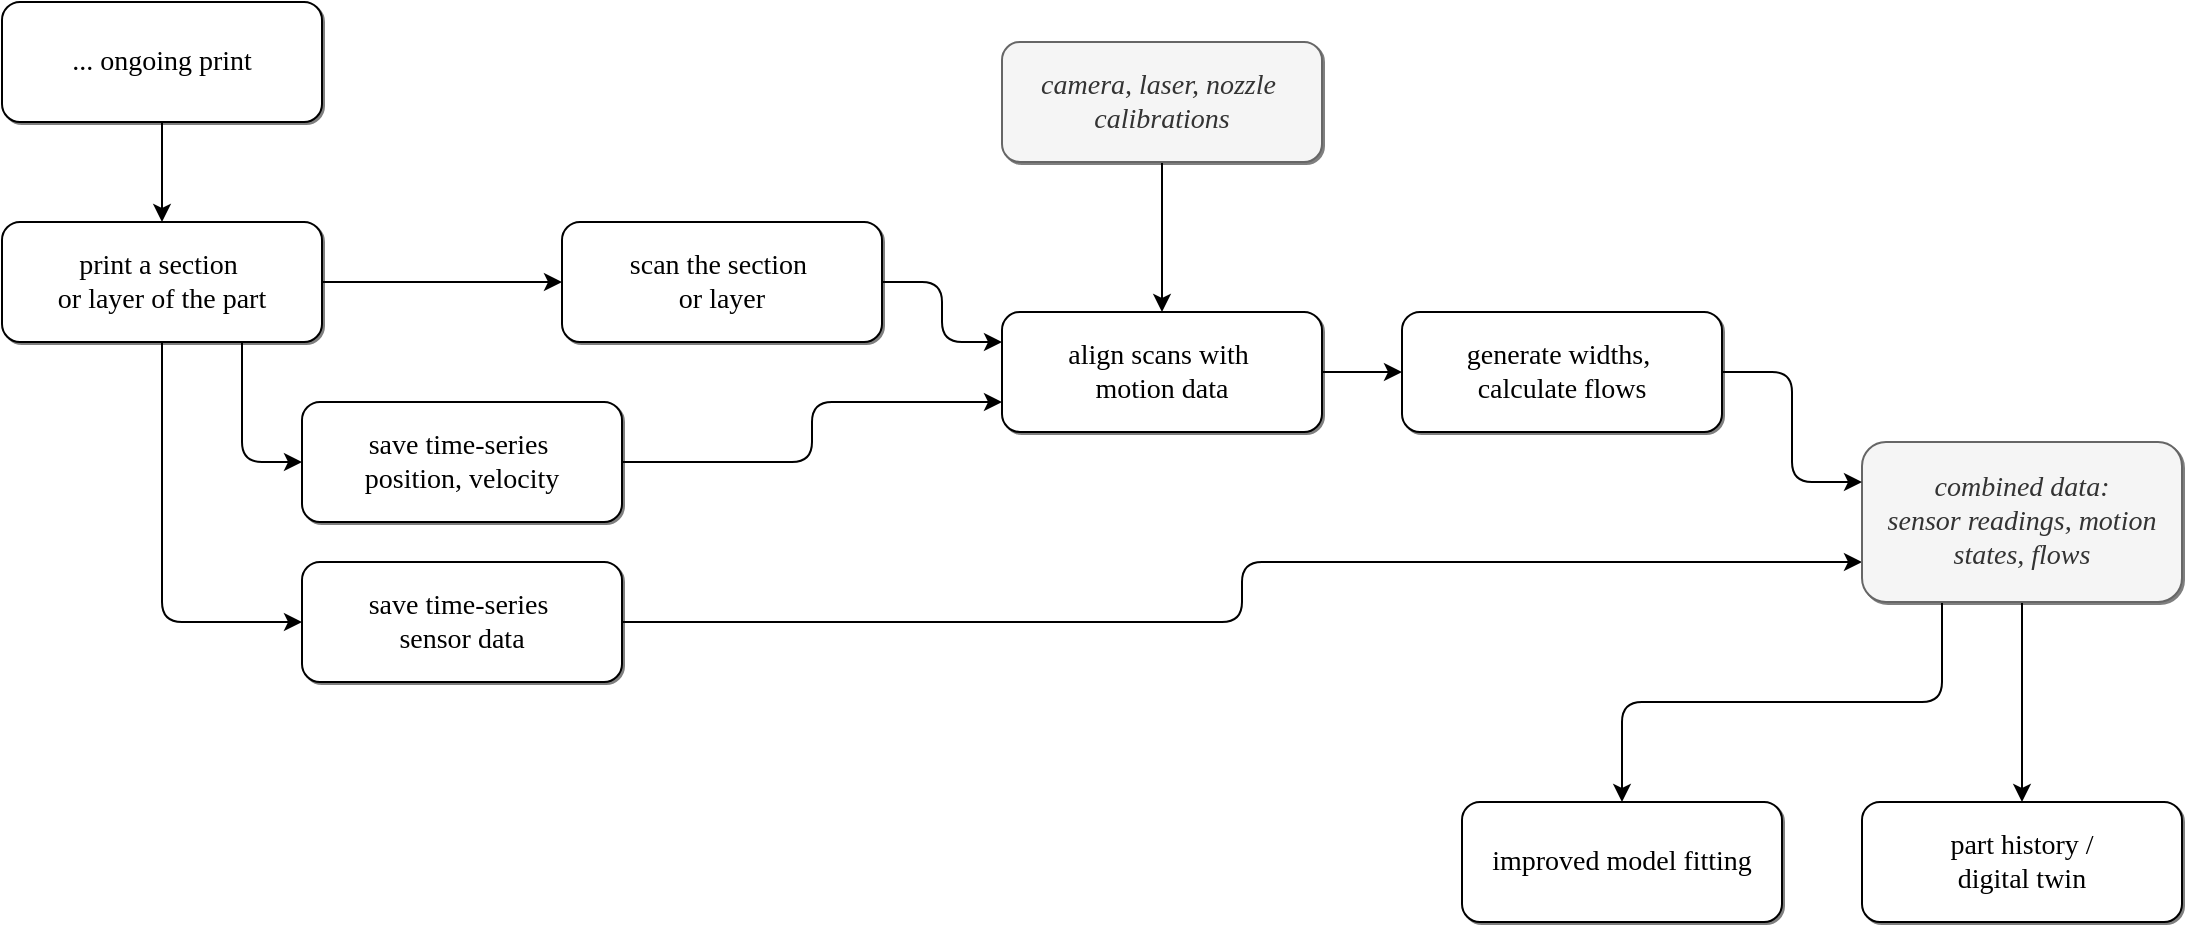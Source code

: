 <mxfile version="24.2.5" type="device">
  <diagram name="Page-1" id="ZDWTbA_Sev17Ivu9E_Sn">
    <mxGraphModel dx="1728" dy="997" grid="1" gridSize="10" guides="1" tooltips="1" connect="1" arrows="1" fold="1" page="1" pageScale="1" pageWidth="1600" pageHeight="900" math="0" shadow="0">
      <root>
        <mxCell id="0" />
        <mxCell id="1" parent="0" />
        <mxCell id="iujVMbT7PaKx_jRZkrUf-21" style="edgeStyle=orthogonalEdgeStyle;rounded=0;orthogonalLoop=1;jettySize=auto;html=1;exitX=1;exitY=0.5;exitDx=0;exitDy=0;entryX=0;entryY=0.5;entryDx=0;entryDy=0;" edge="1" parent="1" source="iujVMbT7PaKx_jRZkrUf-1" target="iujVMbT7PaKx_jRZkrUf-4">
          <mxGeometry relative="1" as="geometry" />
        </mxCell>
        <mxCell id="iujVMbT7PaKx_jRZkrUf-24" style="edgeStyle=orthogonalEdgeStyle;rounded=1;orthogonalLoop=1;jettySize=auto;html=1;exitX=0.75;exitY=1;exitDx=0;exitDy=0;entryX=0;entryY=0.5;entryDx=0;entryDy=0;curved=0;" edge="1" parent="1" source="iujVMbT7PaKx_jRZkrUf-1" target="iujVMbT7PaKx_jRZkrUf-7">
          <mxGeometry relative="1" as="geometry" />
        </mxCell>
        <mxCell id="iujVMbT7PaKx_jRZkrUf-25" style="edgeStyle=orthogonalEdgeStyle;rounded=1;orthogonalLoop=1;jettySize=auto;html=1;exitX=0.5;exitY=1;exitDx=0;exitDy=0;entryX=0;entryY=0.5;entryDx=0;entryDy=0;curved=0;" edge="1" parent="1" source="iujVMbT7PaKx_jRZkrUf-1" target="iujVMbT7PaKx_jRZkrUf-2">
          <mxGeometry relative="1" as="geometry" />
        </mxCell>
        <mxCell id="iujVMbT7PaKx_jRZkrUf-1" value="print a section&amp;nbsp;&lt;div&gt;&lt;span style=&quot;background-color: initial;&quot;&gt;or layer&amp;nbsp;&lt;/span&gt;&lt;span style=&quot;background-color: initial;&quot;&gt;of the part&lt;/span&gt;&lt;/div&gt;" style="rounded=1;whiteSpace=wrap;html=1;shadow=1;glass=0;shadowOpacity=50;shadowBlur=0;shadowOffsetX=1;shadowOffsetY=1;fontFamily=Times New Roman;fontSize=14;" vertex="1" parent="1">
          <mxGeometry x="80" y="160" width="160" height="60" as="geometry" />
        </mxCell>
        <mxCell id="iujVMbT7PaKx_jRZkrUf-31" style="edgeStyle=orthogonalEdgeStyle;rounded=1;orthogonalLoop=1;jettySize=auto;html=1;exitX=1;exitY=0.5;exitDx=0;exitDy=0;entryX=0;entryY=0.75;entryDx=0;entryDy=0;curved=0;" edge="1" parent="1" source="iujVMbT7PaKx_jRZkrUf-2" target="iujVMbT7PaKx_jRZkrUf-15">
          <mxGeometry relative="1" as="geometry" />
        </mxCell>
        <mxCell id="iujVMbT7PaKx_jRZkrUf-2" value="save time-series&amp;nbsp;&lt;div&gt;sensor data&lt;/div&gt;" style="rounded=1;whiteSpace=wrap;html=1;shadow=1;glass=0;shadowOpacity=50;shadowBlur=0;shadowOffsetX=1;shadowOffsetY=1;fontFamily=Times New Roman;fontSize=14;" vertex="1" parent="1">
          <mxGeometry x="230" y="330" width="160" height="60" as="geometry" />
        </mxCell>
        <mxCell id="iujVMbT7PaKx_jRZkrUf-35" style="edgeStyle=orthogonalEdgeStyle;rounded=1;orthogonalLoop=1;jettySize=auto;html=1;exitX=1;exitY=0.5;exitDx=0;exitDy=0;entryX=0;entryY=0.25;entryDx=0;entryDy=0;curved=0;" edge="1" parent="1" source="iujVMbT7PaKx_jRZkrUf-4" target="iujVMbT7PaKx_jRZkrUf-34">
          <mxGeometry relative="1" as="geometry" />
        </mxCell>
        <mxCell id="iujVMbT7PaKx_jRZkrUf-4" value="scan the section&amp;nbsp;&lt;div&gt;or layer&lt;/div&gt;" style="rounded=1;whiteSpace=wrap;html=1;shadow=1;glass=0;shadowOpacity=50;shadowBlur=0;shadowOffsetX=1;shadowOffsetY=1;fontFamily=Times New Roman;fontSize=14;" vertex="1" parent="1">
          <mxGeometry x="360" y="160" width="160" height="60" as="geometry" />
        </mxCell>
        <mxCell id="iujVMbT7PaKx_jRZkrUf-36" style="edgeStyle=orthogonalEdgeStyle;rounded=1;orthogonalLoop=1;jettySize=auto;html=1;exitX=1;exitY=0.5;exitDx=0;exitDy=0;entryX=0;entryY=0.75;entryDx=0;entryDy=0;curved=0;" edge="1" parent="1" source="iujVMbT7PaKx_jRZkrUf-7" target="iujVMbT7PaKx_jRZkrUf-34">
          <mxGeometry relative="1" as="geometry" />
        </mxCell>
        <mxCell id="iujVMbT7PaKx_jRZkrUf-7" value="save time-series&amp;nbsp;&lt;div&gt;position, velocity&lt;/div&gt;" style="rounded=1;whiteSpace=wrap;html=1;shadow=1;glass=0;shadowOpacity=50;shadowBlur=0;shadowOffsetX=1;shadowOffsetY=1;fontFamily=Times New Roman;fontSize=14;" vertex="1" parent="1">
          <mxGeometry x="230" y="250" width="160" height="60" as="geometry" />
        </mxCell>
        <mxCell id="iujVMbT7PaKx_jRZkrUf-45" style="edgeStyle=orthogonalEdgeStyle;rounded=1;orthogonalLoop=1;jettySize=auto;html=1;exitX=0.25;exitY=1;exitDx=0;exitDy=0;entryX=0.5;entryY=0;entryDx=0;entryDy=0;curved=0;" edge="1" parent="1" source="iujVMbT7PaKx_jRZkrUf-15" target="iujVMbT7PaKx_jRZkrUf-42">
          <mxGeometry relative="1" as="geometry" />
        </mxCell>
        <mxCell id="iujVMbT7PaKx_jRZkrUf-46" style="edgeStyle=orthogonalEdgeStyle;rounded=0;orthogonalLoop=1;jettySize=auto;html=1;exitX=0.5;exitY=1;exitDx=0;exitDy=0;entryX=0.5;entryY=0;entryDx=0;entryDy=0;" edge="1" parent="1" source="iujVMbT7PaKx_jRZkrUf-15" target="iujVMbT7PaKx_jRZkrUf-44">
          <mxGeometry relative="1" as="geometry" />
        </mxCell>
        <mxCell id="iujVMbT7PaKx_jRZkrUf-15" value="combined data:&lt;div&gt;sensor readings, motion states, flows&lt;/div&gt;" style="rounded=1;whiteSpace=wrap;html=1;shadow=1;glass=0;shadowOpacity=50;shadowBlur=0;shadowOffsetX=1;shadowOffsetY=1;fontFamily=Times New Roman;fontSize=14;fillColor=#f5f5f5;fontColor=#333333;strokeColor=#666666;fontStyle=2" vertex="1" parent="1">
          <mxGeometry x="1010" y="270" width="160" height="80" as="geometry" />
        </mxCell>
        <mxCell id="iujVMbT7PaKx_jRZkrUf-38" value="" style="edgeStyle=orthogonalEdgeStyle;rounded=0;orthogonalLoop=1;jettySize=auto;html=1;" edge="1" parent="1" source="iujVMbT7PaKx_jRZkrUf-34" target="iujVMbT7PaKx_jRZkrUf-37">
          <mxGeometry relative="1" as="geometry" />
        </mxCell>
        <mxCell id="iujVMbT7PaKx_jRZkrUf-34" value="align scans with&amp;nbsp;&lt;div&gt;motion data&lt;/div&gt;" style="rounded=1;whiteSpace=wrap;html=1;shadow=1;glass=0;shadowOpacity=50;shadowBlur=0;shadowOffsetX=1;shadowOffsetY=1;fontFamily=Times New Roman;fontSize=14;" vertex="1" parent="1">
          <mxGeometry x="580" y="205" width="160" height="60" as="geometry" />
        </mxCell>
        <mxCell id="iujVMbT7PaKx_jRZkrUf-39" style="edgeStyle=orthogonalEdgeStyle;rounded=1;orthogonalLoop=1;jettySize=auto;html=1;exitX=1;exitY=0.5;exitDx=0;exitDy=0;entryX=0;entryY=0.25;entryDx=0;entryDy=0;curved=0;" edge="1" parent="1" source="iujVMbT7PaKx_jRZkrUf-37" target="iujVMbT7PaKx_jRZkrUf-15">
          <mxGeometry relative="1" as="geometry" />
        </mxCell>
        <mxCell id="iujVMbT7PaKx_jRZkrUf-37" value="generate widths,&amp;nbsp;&lt;div&gt;calculate flows&lt;/div&gt;" style="rounded=1;whiteSpace=wrap;html=1;shadow=1;glass=0;shadowOpacity=50;shadowBlur=0;shadowOffsetX=1;shadowOffsetY=1;fontFamily=Times New Roman;fontSize=14;" vertex="1" parent="1">
          <mxGeometry x="780" y="205" width="160" height="60" as="geometry" />
        </mxCell>
        <mxCell id="iujVMbT7PaKx_jRZkrUf-41" style="edgeStyle=orthogonalEdgeStyle;rounded=0;orthogonalLoop=1;jettySize=auto;html=1;exitX=0.5;exitY=1;exitDx=0;exitDy=0;entryX=0.5;entryY=0;entryDx=0;entryDy=0;" edge="1" parent="1" source="iujVMbT7PaKx_jRZkrUf-40" target="iujVMbT7PaKx_jRZkrUf-34">
          <mxGeometry relative="1" as="geometry" />
        </mxCell>
        <mxCell id="iujVMbT7PaKx_jRZkrUf-40" value="camera, laser, nozzle&amp;nbsp;&lt;div&gt;calibrations&lt;/div&gt;" style="rounded=1;whiteSpace=wrap;html=1;shadow=1;glass=0;shadowOpacity=50;shadowBlur=0;shadowOffsetX=1;shadowOffsetY=1;fontFamily=Times New Roman;fontSize=14;fillColor=#f5f5f5;fontColor=#333333;strokeColor=#666666;fontStyle=2" vertex="1" parent="1">
          <mxGeometry x="580" y="70" width="160" height="60" as="geometry" />
        </mxCell>
        <mxCell id="iujVMbT7PaKx_jRZkrUf-42" value="improved model fitting" style="rounded=1;whiteSpace=wrap;html=1;shadow=1;glass=0;shadowOpacity=50;shadowBlur=0;shadowOffsetX=1;shadowOffsetY=1;fontFamily=Times New Roman;fontSize=14;" vertex="1" parent="1">
          <mxGeometry x="810" y="450" width="160" height="60" as="geometry" />
        </mxCell>
        <mxCell id="iujVMbT7PaKx_jRZkrUf-44" value="part history /&lt;div&gt;digital twin&lt;/div&gt;" style="rounded=1;whiteSpace=wrap;html=1;shadow=1;glass=0;shadowOpacity=50;shadowBlur=0;shadowOffsetX=1;shadowOffsetY=1;fontFamily=Times New Roman;fontSize=14;" vertex="1" parent="1">
          <mxGeometry x="1010" y="450" width="160" height="60" as="geometry" />
        </mxCell>
        <mxCell id="iujVMbT7PaKx_jRZkrUf-48" value="" style="edgeStyle=orthogonalEdgeStyle;rounded=0;orthogonalLoop=1;jettySize=auto;html=1;" edge="1" parent="1" source="iujVMbT7PaKx_jRZkrUf-47" target="iujVMbT7PaKx_jRZkrUf-1">
          <mxGeometry relative="1" as="geometry" />
        </mxCell>
        <mxCell id="iujVMbT7PaKx_jRZkrUf-47" value="... ongoing print" style="rounded=1;whiteSpace=wrap;html=1;shadow=1;glass=0;shadowOpacity=50;shadowBlur=0;shadowOffsetX=1;shadowOffsetY=1;fontFamily=Times New Roman;fontSize=14;" vertex="1" parent="1">
          <mxGeometry x="80" y="50" width="160" height="60" as="geometry" />
        </mxCell>
      </root>
    </mxGraphModel>
  </diagram>
</mxfile>
